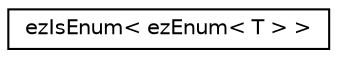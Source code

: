 digraph "Graphical Class Hierarchy"
{
 // LATEX_PDF_SIZE
  edge [fontname="Helvetica",fontsize="10",labelfontname="Helvetica",labelfontsize="10"];
  node [fontname="Helvetica",fontsize="10",shape=record];
  rankdir="LR";
  Node0 [label="ezIsEnum\< ezEnum\< T \> \>",height=0.2,width=0.4,color="black", fillcolor="white", style="filled",URL="$de/dc1/structez_is_enum_3_01ez_enum_3_01_t_01_4_01_4.htm",tooltip=" "];
}
